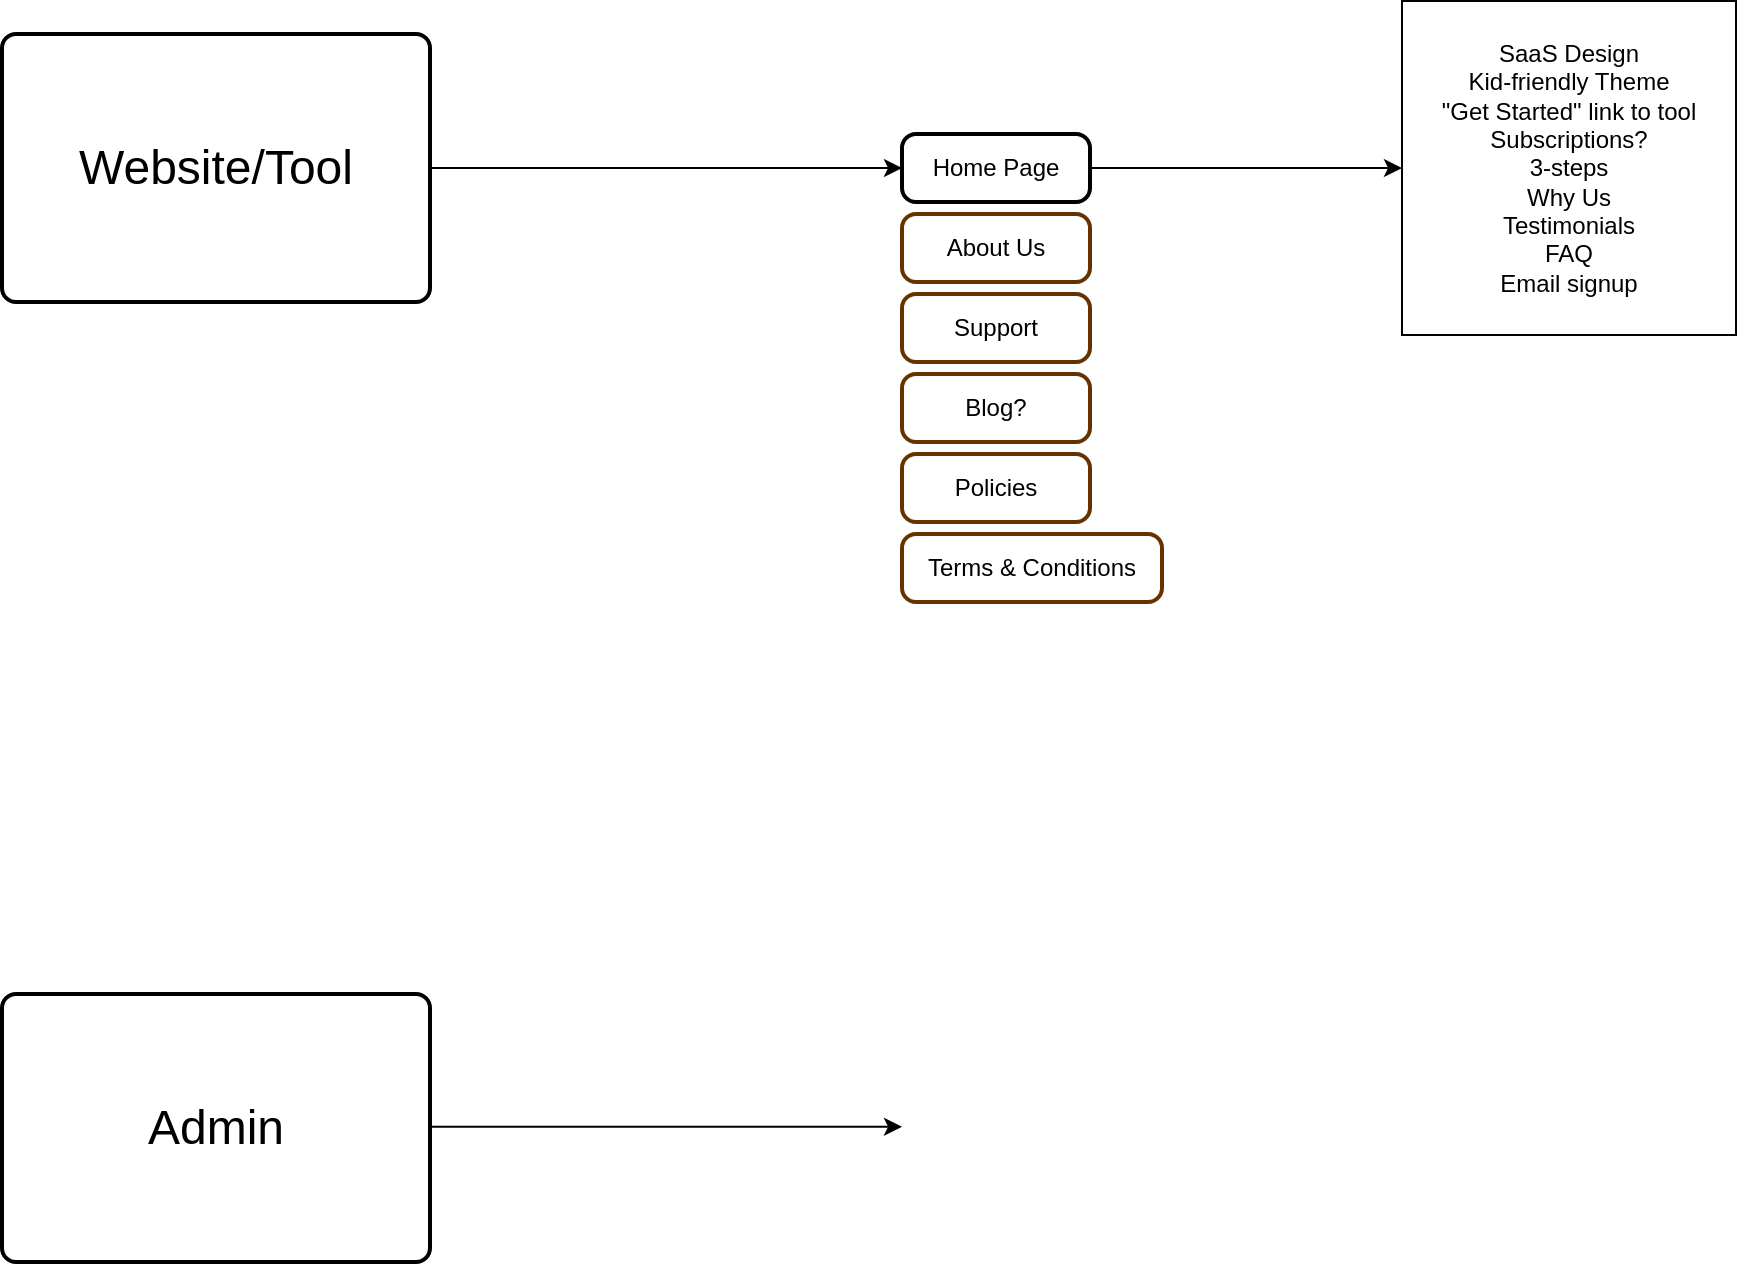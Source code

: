 <mxfile version="24.3.1" type="github">
  <diagram name="Page-1" id="Vd3vyi7NiTdGyAedGPBS">
    <mxGraphModel dx="2537" dy="946" grid="1" gridSize="10" guides="1" tooltips="1" connect="1" arrows="1" fold="1" page="1" pageScale="1" pageWidth="850" pageHeight="1100" math="0" shadow="0">
      <root>
        <mxCell id="0" />
        <mxCell id="1" parent="0" />
        <mxCell id="0hT-b1IgBU58Ld49_TAB-3" style="edgeStyle=orthogonalEdgeStyle;rounded=0;orthogonalLoop=1;jettySize=auto;html=1;" parent="1" source="2" edge="1">
          <mxGeometry relative="1" as="geometry">
            <mxPoint x="210" y="227.0" as="targetPoint" />
          </mxGeometry>
        </mxCell>
        <mxCell id="2" value="Home Page" style="rounded=1;absoluteArcSize=1;arcSize=14;whiteSpace=wrap;strokeWidth=2;" parent="1" vertex="1">
          <mxGeometry x="-40" y="210" width="94" height="34" as="geometry" />
        </mxCell>
        <mxCell id="jsz7eJaQHbYZsbQFyQcG-19" style="edgeStyle=orthogonalEdgeStyle;rounded=0;orthogonalLoop=1;jettySize=auto;html=1;entryX=0;entryY=0.5;entryDx=0;entryDy=0;" parent="1" source="jsz7eJaQHbYZsbQFyQcG-18" target="2" edge="1">
          <mxGeometry relative="1" as="geometry" />
        </mxCell>
        <mxCell id="jsz7eJaQHbYZsbQFyQcG-18" value="Website/Tool" style="rounded=1;absoluteArcSize=1;arcSize=14;whiteSpace=wrap;strokeWidth=2;fontSize=24;fontStyle=0" parent="1" vertex="1">
          <mxGeometry x="-490" y="160" width="214" height="134" as="geometry" />
        </mxCell>
        <mxCell id="0hT-b1IgBU58Ld49_TAB-7" value="SaaS Design&lt;div&gt;Kid-friendly Theme&lt;/div&gt;&lt;div&gt;&quot;Get Started&quot; link to tool&lt;/div&gt;&lt;div&gt;Subscriptions?&lt;/div&gt;&lt;div&gt;3-steps&lt;/div&gt;&lt;div&gt;Why Us&lt;/div&gt;&lt;div&gt;Testimonials&lt;br&gt;&lt;/div&gt;&lt;div&gt;FAQ&lt;/div&gt;&lt;div&gt;Email signup&lt;/div&gt;" style="whiteSpace=wrap;html=1;aspect=fixed;" parent="1" vertex="1">
          <mxGeometry x="210" y="143.5" width="167" height="167" as="geometry" />
        </mxCell>
        <mxCell id="0hT-b1IgBU58Ld49_TAB-8" value="About Us" style="rounded=1;absoluteArcSize=1;arcSize=14;whiteSpace=wrap;strokeWidth=2;strokeColor=#663300;" parent="1" vertex="1">
          <mxGeometry x="-40" y="250" width="94" height="34" as="geometry" />
        </mxCell>
        <mxCell id="0hT-b1IgBU58Ld49_TAB-9" value="Support" style="rounded=1;absoluteArcSize=1;arcSize=14;whiteSpace=wrap;strokeWidth=2;strokeColor=#663300;" parent="1" vertex="1">
          <mxGeometry x="-40" y="290" width="94" height="34" as="geometry" />
        </mxCell>
        <mxCell id="0hT-b1IgBU58Ld49_TAB-10" value="Blog?" style="rounded=1;absoluteArcSize=1;arcSize=14;whiteSpace=wrap;strokeWidth=2;strokeColor=#663300;" parent="1" vertex="1">
          <mxGeometry x="-40" y="330" width="94" height="34" as="geometry" />
        </mxCell>
        <mxCell id="0hT-b1IgBU58Ld49_TAB-11" value="Policies" style="rounded=1;absoluteArcSize=1;arcSize=14;whiteSpace=wrap;strokeWidth=2;strokeColor=#663300;" parent="1" vertex="1">
          <mxGeometry x="-40" y="370" width="94" height="34" as="geometry" />
        </mxCell>
        <mxCell id="0hT-b1IgBU58Ld49_TAB-12" value="Terms &amp; Conditions" style="rounded=1;absoluteArcSize=1;arcSize=14;whiteSpace=wrap;strokeWidth=2;strokeColor=#663300;" parent="1" vertex="1">
          <mxGeometry x="-40" y="410" width="130" height="34" as="geometry" />
        </mxCell>
        <mxCell id="Z3FgS5YY32eqxlGTtIqK-2" value="Admin" style="rounded=1;absoluteArcSize=1;arcSize=14;whiteSpace=wrap;strokeWidth=2;fontSize=24;fontStyle=0" vertex="1" parent="1">
          <mxGeometry x="-490" y="640" width="214" height="134" as="geometry" />
        </mxCell>
        <mxCell id="Z3FgS5YY32eqxlGTtIqK-3" style="edgeStyle=orthogonalEdgeStyle;rounded=0;orthogonalLoop=1;jettySize=auto;html=1;entryX=0;entryY=0.5;entryDx=0;entryDy=0;" edge="1" parent="1">
          <mxGeometry relative="1" as="geometry">
            <mxPoint x="-276" y="706.41" as="sourcePoint" />
            <mxPoint x="-40" y="706.41" as="targetPoint" />
          </mxGeometry>
        </mxCell>
      </root>
    </mxGraphModel>
  </diagram>
</mxfile>
